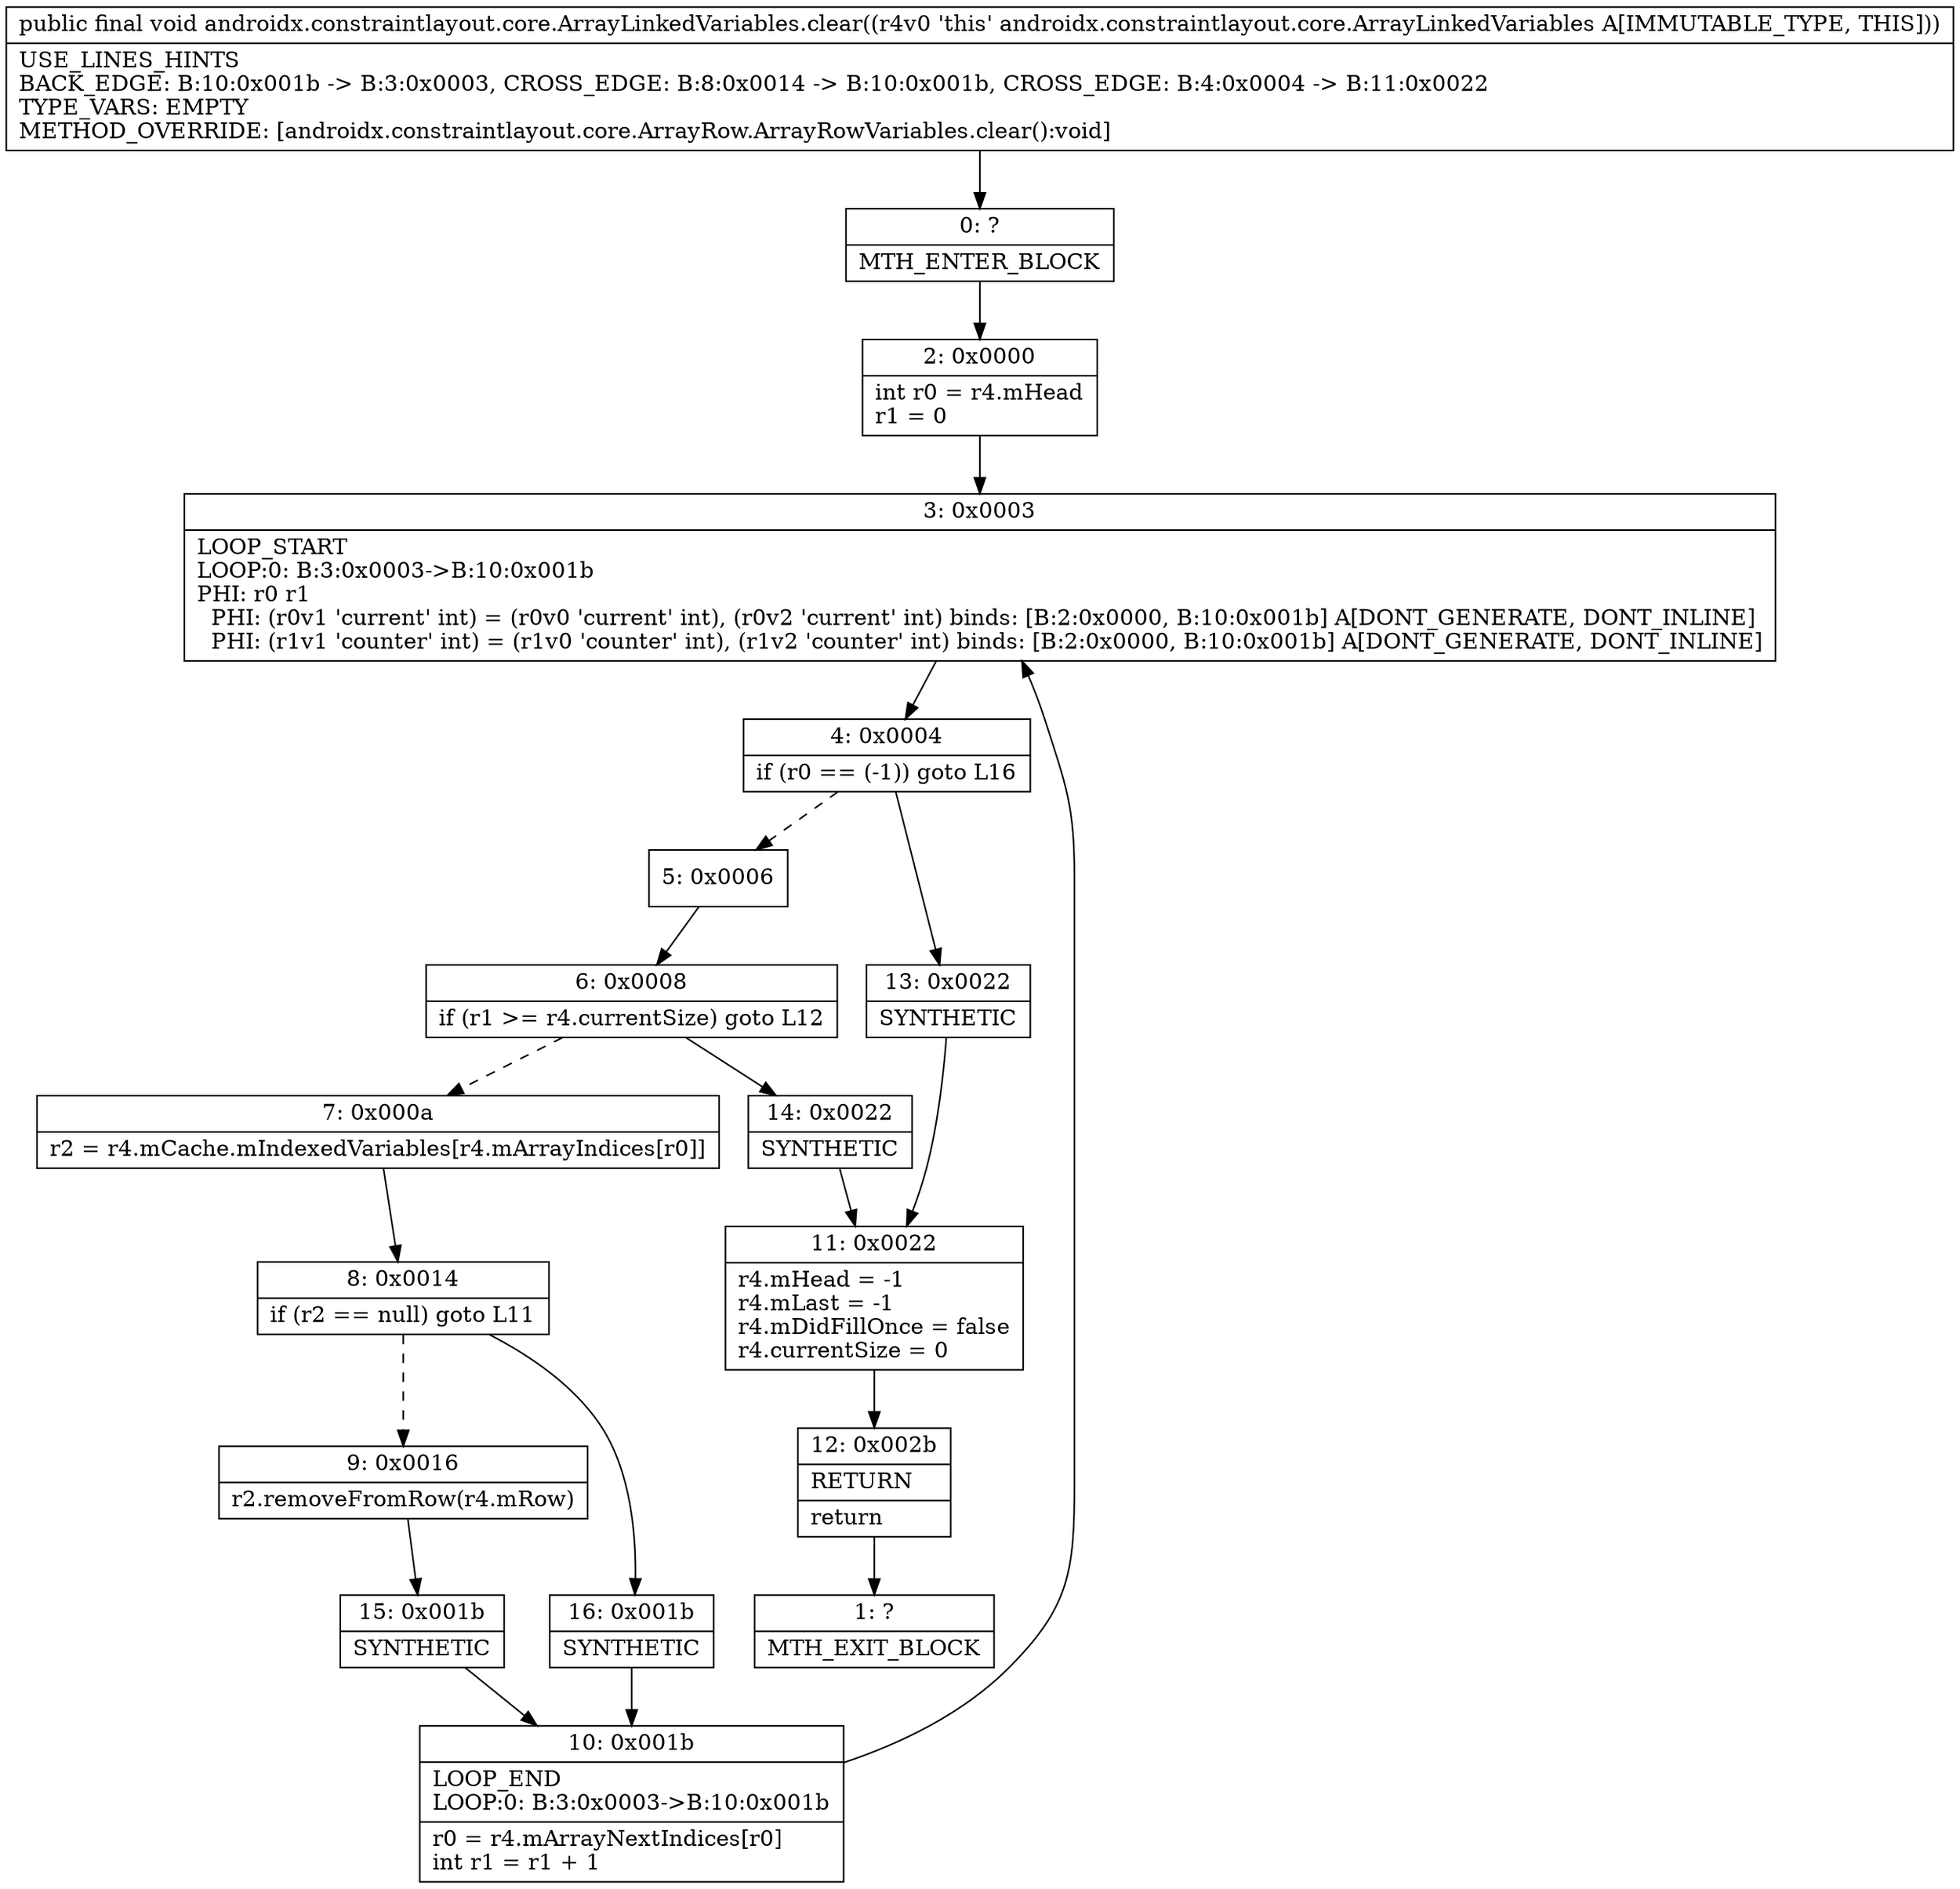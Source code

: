 digraph "CFG forandroidx.constraintlayout.core.ArrayLinkedVariables.clear()V" {
Node_0 [shape=record,label="{0\:\ ?|MTH_ENTER_BLOCK\l}"];
Node_2 [shape=record,label="{2\:\ 0x0000|int r0 = r4.mHead\lr1 = 0\l}"];
Node_3 [shape=record,label="{3\:\ 0x0003|LOOP_START\lLOOP:0: B:3:0x0003\-\>B:10:0x001b\lPHI: r0 r1 \l  PHI: (r0v1 'current' int) = (r0v0 'current' int), (r0v2 'current' int) binds: [B:2:0x0000, B:10:0x001b] A[DONT_GENERATE, DONT_INLINE]\l  PHI: (r1v1 'counter' int) = (r1v0 'counter' int), (r1v2 'counter' int) binds: [B:2:0x0000, B:10:0x001b] A[DONT_GENERATE, DONT_INLINE]\l}"];
Node_4 [shape=record,label="{4\:\ 0x0004|if (r0 == (\-1)) goto L16\l}"];
Node_5 [shape=record,label="{5\:\ 0x0006}"];
Node_6 [shape=record,label="{6\:\ 0x0008|if (r1 \>= r4.currentSize) goto L12\l}"];
Node_7 [shape=record,label="{7\:\ 0x000a|r2 = r4.mCache.mIndexedVariables[r4.mArrayIndices[r0]]\l}"];
Node_8 [shape=record,label="{8\:\ 0x0014|if (r2 == null) goto L11\l}"];
Node_9 [shape=record,label="{9\:\ 0x0016|r2.removeFromRow(r4.mRow)\l}"];
Node_15 [shape=record,label="{15\:\ 0x001b|SYNTHETIC\l}"];
Node_10 [shape=record,label="{10\:\ 0x001b|LOOP_END\lLOOP:0: B:3:0x0003\-\>B:10:0x001b\l|r0 = r4.mArrayNextIndices[r0]\lint r1 = r1 + 1\l}"];
Node_16 [shape=record,label="{16\:\ 0x001b|SYNTHETIC\l}"];
Node_14 [shape=record,label="{14\:\ 0x0022|SYNTHETIC\l}"];
Node_11 [shape=record,label="{11\:\ 0x0022|r4.mHead = \-1\lr4.mLast = \-1\lr4.mDidFillOnce = false\lr4.currentSize = 0\l}"];
Node_12 [shape=record,label="{12\:\ 0x002b|RETURN\l|return\l}"];
Node_1 [shape=record,label="{1\:\ ?|MTH_EXIT_BLOCK\l}"];
Node_13 [shape=record,label="{13\:\ 0x0022|SYNTHETIC\l}"];
MethodNode[shape=record,label="{public final void androidx.constraintlayout.core.ArrayLinkedVariables.clear((r4v0 'this' androidx.constraintlayout.core.ArrayLinkedVariables A[IMMUTABLE_TYPE, THIS]))  | USE_LINES_HINTS\lBACK_EDGE: B:10:0x001b \-\> B:3:0x0003, CROSS_EDGE: B:8:0x0014 \-\> B:10:0x001b, CROSS_EDGE: B:4:0x0004 \-\> B:11:0x0022\lTYPE_VARS: EMPTY\lMETHOD_OVERRIDE: [androidx.constraintlayout.core.ArrayRow.ArrayRowVariables.clear():void]\l}"];
MethodNode -> Node_0;Node_0 -> Node_2;
Node_2 -> Node_3;
Node_3 -> Node_4;
Node_4 -> Node_5[style=dashed];
Node_4 -> Node_13;
Node_5 -> Node_6;
Node_6 -> Node_7[style=dashed];
Node_6 -> Node_14;
Node_7 -> Node_8;
Node_8 -> Node_9[style=dashed];
Node_8 -> Node_16;
Node_9 -> Node_15;
Node_15 -> Node_10;
Node_10 -> Node_3;
Node_16 -> Node_10;
Node_14 -> Node_11;
Node_11 -> Node_12;
Node_12 -> Node_1;
Node_13 -> Node_11;
}

